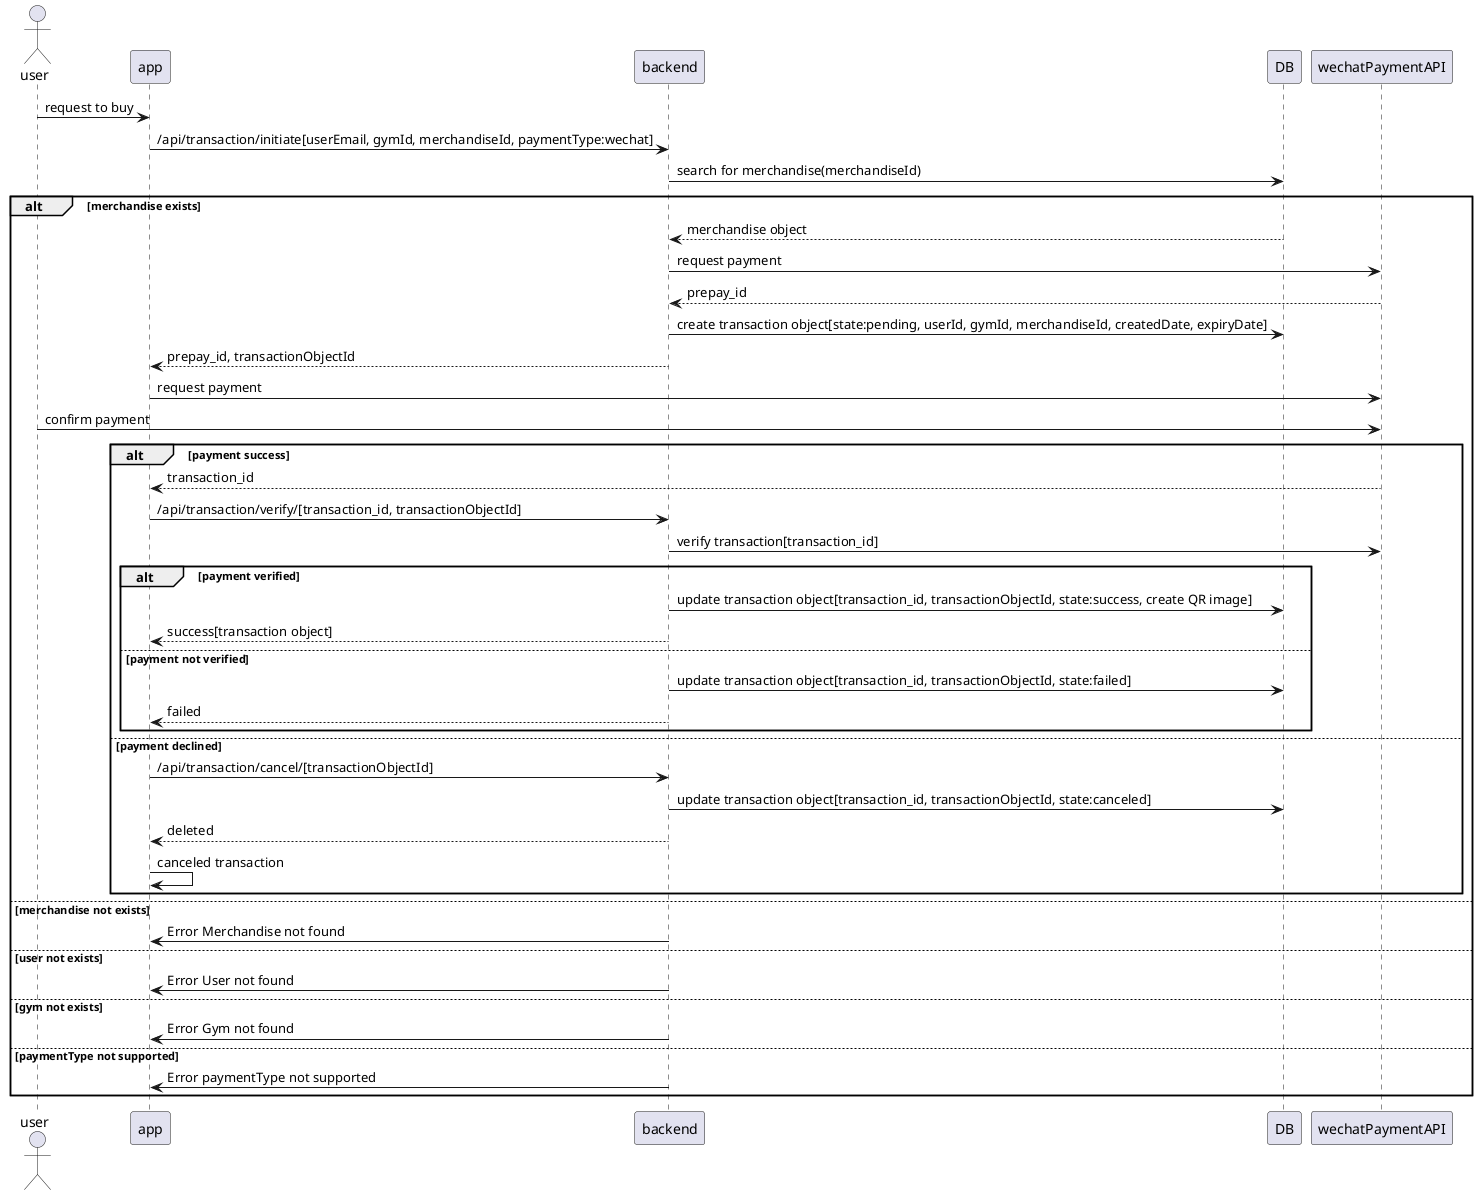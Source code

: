 @startuml
actor user
user -> app: request to buy
app -> backend: /api/transaction/initiate[userEmail, gymId, merchandiseId, paymentType:wechat]
backend ->DB: search for merchandise(merchandiseId)
alt merchandise exists
DB --> backend: merchandise object
backend -> wechatPaymentAPI: request payment
wechatPaymentAPI --> backend: prepay_id
backend -> DB: create transaction object[state:pending, userId, gymId, merchandiseId, createdDate, expiryDate]
backend --> app: prepay_id, transactionObjectId
app -> wechatPaymentAPI: request payment
user -> wechatPaymentAPI: confirm payment
alt payment success
wechatPaymentAPI --> app : transaction_id
app -> backend: /api/transaction/verify/[transaction_id, transactionObjectId]
backend -> wechatPaymentAPI: verify transaction[transaction_id]
alt payment verified
backend -> DB: update transaction object[transaction_id, transactionObjectId, state:success, create QR image]
backend --> app: success[transaction object]
else payment not verified
backend -> DB: update transaction object[transaction_id, transactionObjectId, state:failed]
backend --> app: failed
end
else payment declined
app -> backend: /api/transaction/cancel/[transactionObjectId]
backend -> DB: update transaction object[transaction_id, transactionObjectId, state:canceled]
backend --> app: deleted
app -> app: canceled transaction
end
else merchandise not exists
backend -> app: Error Merchandise not found
else user not exists
backend -> app: Error User not found
else gym not exists
backend -> app: Error Gym not found
else paymentType not supported
backend -> app: Error paymentType not supported
end


@enduml